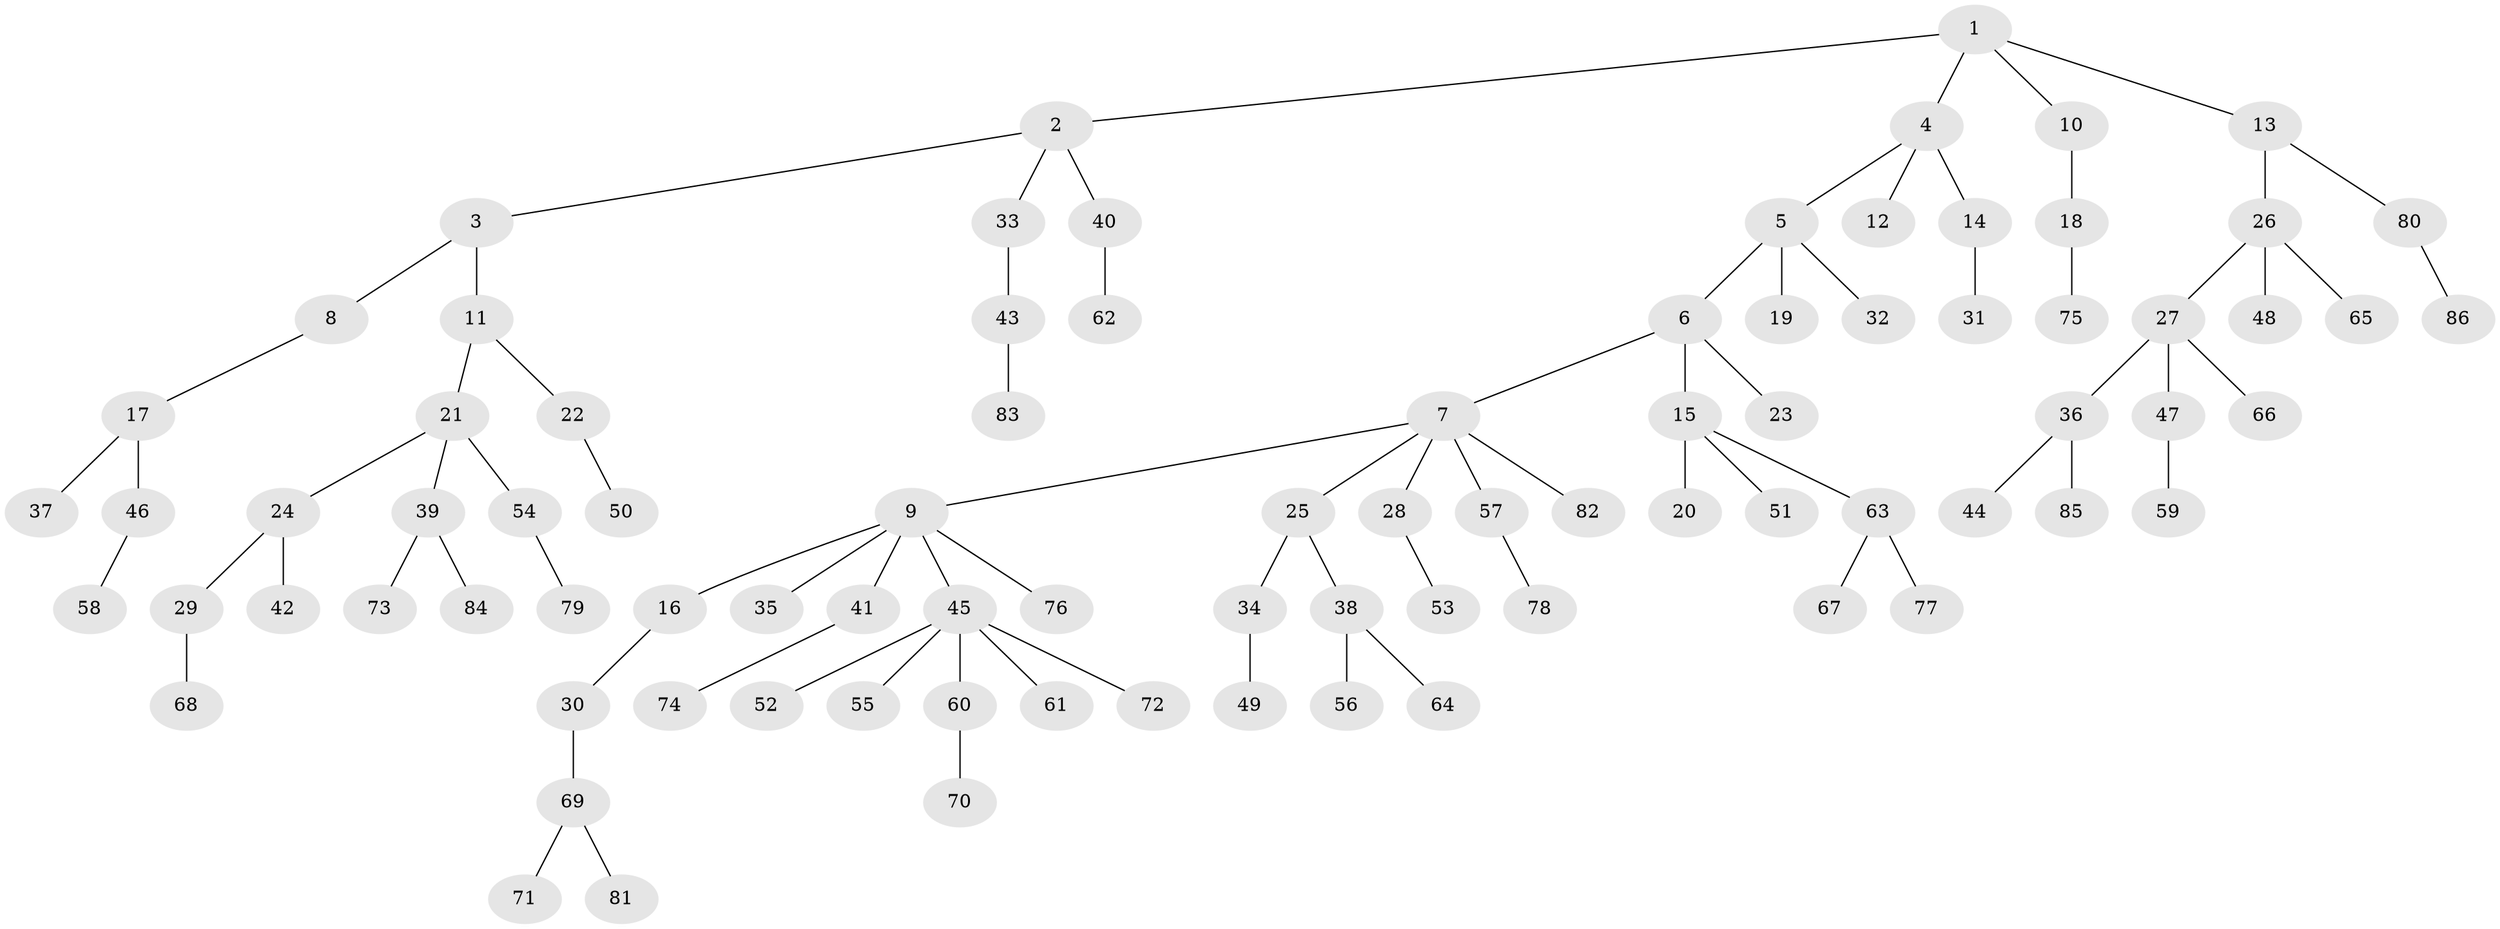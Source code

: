 // coarse degree distribution, {6: 0.03389830508474576, 4: 0.01694915254237288, 3: 0.1694915254237288, 2: 0.2033898305084746, 5: 0.05084745762711865, 1: 0.5254237288135594}
// Generated by graph-tools (version 1.1) at 2025/42/03/06/25 10:42:04]
// undirected, 86 vertices, 85 edges
graph export_dot {
graph [start="1"]
  node [color=gray90,style=filled];
  1;
  2;
  3;
  4;
  5;
  6;
  7;
  8;
  9;
  10;
  11;
  12;
  13;
  14;
  15;
  16;
  17;
  18;
  19;
  20;
  21;
  22;
  23;
  24;
  25;
  26;
  27;
  28;
  29;
  30;
  31;
  32;
  33;
  34;
  35;
  36;
  37;
  38;
  39;
  40;
  41;
  42;
  43;
  44;
  45;
  46;
  47;
  48;
  49;
  50;
  51;
  52;
  53;
  54;
  55;
  56;
  57;
  58;
  59;
  60;
  61;
  62;
  63;
  64;
  65;
  66;
  67;
  68;
  69;
  70;
  71;
  72;
  73;
  74;
  75;
  76;
  77;
  78;
  79;
  80;
  81;
  82;
  83;
  84;
  85;
  86;
  1 -- 2;
  1 -- 4;
  1 -- 10;
  1 -- 13;
  2 -- 3;
  2 -- 33;
  2 -- 40;
  3 -- 8;
  3 -- 11;
  4 -- 5;
  4 -- 12;
  4 -- 14;
  5 -- 6;
  5 -- 19;
  5 -- 32;
  6 -- 7;
  6 -- 15;
  6 -- 23;
  7 -- 9;
  7 -- 25;
  7 -- 28;
  7 -- 57;
  7 -- 82;
  8 -- 17;
  9 -- 16;
  9 -- 35;
  9 -- 41;
  9 -- 45;
  9 -- 76;
  10 -- 18;
  11 -- 21;
  11 -- 22;
  13 -- 26;
  13 -- 80;
  14 -- 31;
  15 -- 20;
  15 -- 51;
  15 -- 63;
  16 -- 30;
  17 -- 37;
  17 -- 46;
  18 -- 75;
  21 -- 24;
  21 -- 39;
  21 -- 54;
  22 -- 50;
  24 -- 29;
  24 -- 42;
  25 -- 34;
  25 -- 38;
  26 -- 27;
  26 -- 48;
  26 -- 65;
  27 -- 36;
  27 -- 47;
  27 -- 66;
  28 -- 53;
  29 -- 68;
  30 -- 69;
  33 -- 43;
  34 -- 49;
  36 -- 44;
  36 -- 85;
  38 -- 56;
  38 -- 64;
  39 -- 73;
  39 -- 84;
  40 -- 62;
  41 -- 74;
  43 -- 83;
  45 -- 52;
  45 -- 55;
  45 -- 60;
  45 -- 61;
  45 -- 72;
  46 -- 58;
  47 -- 59;
  54 -- 79;
  57 -- 78;
  60 -- 70;
  63 -- 67;
  63 -- 77;
  69 -- 71;
  69 -- 81;
  80 -- 86;
}
